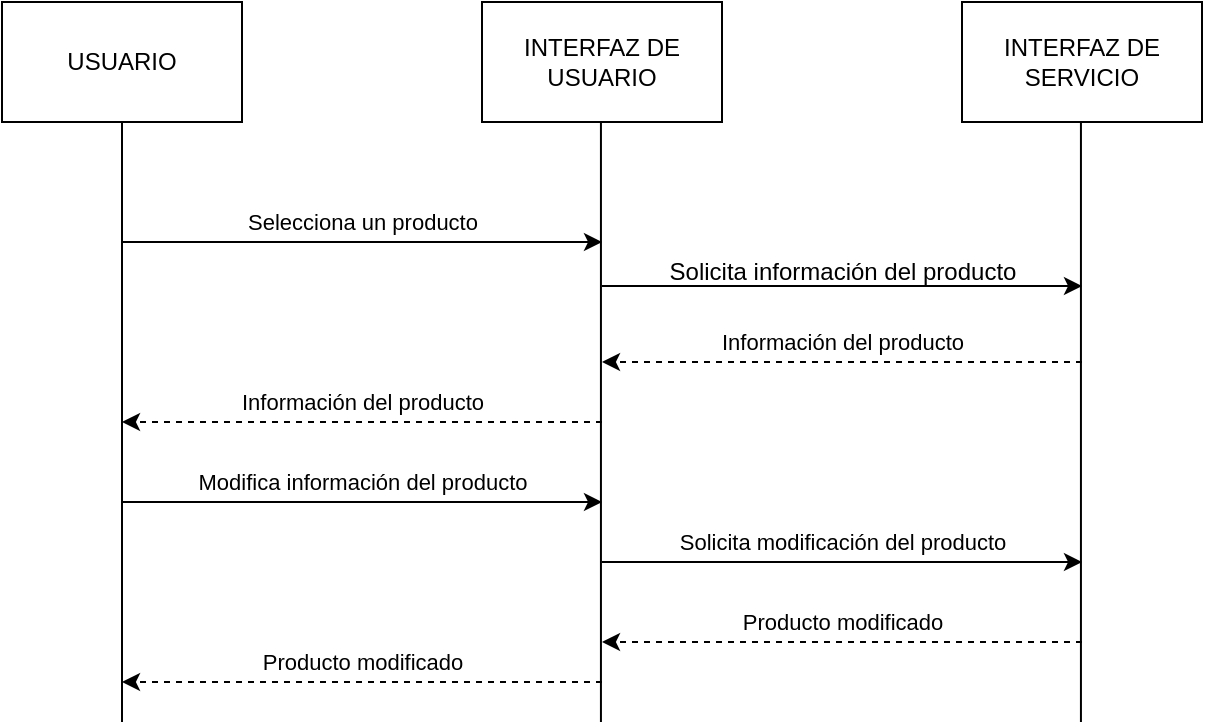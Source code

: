 <mxfile version="25.0.3">
  <diagram name="Página-1" id="B7a7cyluYTpaYuW3HPgA">
    <mxGraphModel dx="794" dy="492" grid="1" gridSize="10" guides="1" tooltips="1" connect="1" arrows="1" fold="1" page="1" pageScale="1" pageWidth="827" pageHeight="1169" math="0" shadow="0">
      <root>
        <mxCell id="0" />
        <mxCell id="1" parent="0" />
        <mxCell id="sHbCMvUaTckDLu6cAx31-1" value="USUARIO" style="rounded=0;whiteSpace=wrap;html=1;" parent="1" vertex="1">
          <mxGeometry x="120" y="240" width="120" height="60" as="geometry" />
        </mxCell>
        <mxCell id="sHbCMvUaTckDLu6cAx31-2" value="INTERFAZ DE USUARIO" style="rounded=0;whiteSpace=wrap;html=1;" parent="1" vertex="1">
          <mxGeometry x="360" y="240" width="120" height="60" as="geometry" />
        </mxCell>
        <mxCell id="sHbCMvUaTckDLu6cAx31-3" value="INTERFAZ DE SERVICIO" style="rounded=0;whiteSpace=wrap;html=1;" parent="1" vertex="1">
          <mxGeometry x="600" y="240" width="120" height="60" as="geometry" />
        </mxCell>
        <mxCell id="sHbCMvUaTckDLu6cAx31-4" value="" style="endArrow=none;html=1;rounded=0;" parent="1" edge="1">
          <mxGeometry width="50" height="50" relative="1" as="geometry">
            <mxPoint x="180" y="600" as="sourcePoint" />
            <mxPoint x="180" y="300" as="targetPoint" />
          </mxGeometry>
        </mxCell>
        <mxCell id="sHbCMvUaTckDLu6cAx31-6" value="" style="endArrow=none;html=1;rounded=0;" parent="1" edge="1">
          <mxGeometry width="50" height="50" relative="1" as="geometry">
            <mxPoint x="419.47" y="600" as="sourcePoint" />
            <mxPoint x="419.47" y="300" as="targetPoint" />
          </mxGeometry>
        </mxCell>
        <mxCell id="sHbCMvUaTckDLu6cAx31-7" value="" style="endArrow=none;html=1;rounded=0;" parent="1" edge="1">
          <mxGeometry width="50" height="50" relative="1" as="geometry">
            <mxPoint x="659.47" y="600" as="sourcePoint" />
            <mxPoint x="659.47" y="300" as="targetPoint" />
          </mxGeometry>
        </mxCell>
        <mxCell id="sHbCMvUaTckDLu6cAx31-8" value="" style="endArrow=classic;html=1;rounded=0;" parent="1" edge="1">
          <mxGeometry width="50" height="50" relative="1" as="geometry">
            <mxPoint x="180" y="360" as="sourcePoint" />
            <mxPoint x="420" y="360" as="targetPoint" />
          </mxGeometry>
        </mxCell>
        <mxCell id="sHbCMvUaTckDLu6cAx31-11" value="Selecciona un producto" style="edgeLabel;html=1;align=center;verticalAlign=middle;resizable=0;points=[];" parent="sHbCMvUaTckDLu6cAx31-8" vertex="1" connectable="0">
          <mxGeometry x="-0.203" y="-4" relative="1" as="geometry">
            <mxPoint x="24" y="-14" as="offset" />
          </mxGeometry>
        </mxCell>
        <mxCell id="sHbCMvUaTckDLu6cAx31-9" value="" style="endArrow=classic;html=1;rounded=0;dashed=1;" parent="1" edge="1">
          <mxGeometry width="50" height="50" relative="1" as="geometry">
            <mxPoint x="420" y="450" as="sourcePoint" />
            <mxPoint x="180" y="450" as="targetPoint" />
          </mxGeometry>
        </mxCell>
        <mxCell id="sHbCMvUaTckDLu6cAx31-10" value="Información del producto" style="edgeLabel;html=1;align=center;verticalAlign=middle;resizable=0;points=[];" parent="sHbCMvUaTckDLu6cAx31-9" vertex="1" connectable="0">
          <mxGeometry x="0.098" y="-4" relative="1" as="geometry">
            <mxPoint x="12" y="-6" as="offset" />
          </mxGeometry>
        </mxCell>
        <mxCell id="sHbCMvUaTckDLu6cAx31-15" value="" style="endArrow=classic;html=1;rounded=0;" parent="1" edge="1">
          <mxGeometry width="50" height="50" relative="1" as="geometry">
            <mxPoint x="420" y="382" as="sourcePoint" />
            <mxPoint x="660" y="382" as="targetPoint" />
          </mxGeometry>
        </mxCell>
        <mxCell id="sHbCMvUaTckDLu6cAx31-16" value="Solicita información del producto" style="text;html=1;align=center;verticalAlign=middle;resizable=0;points=[];autosize=1;strokeColor=none;fillColor=none;" parent="1" vertex="1">
          <mxGeometry x="440" y="360" width="200" height="30" as="geometry" />
        </mxCell>
        <mxCell id="4Ejre3VK2XZB8qYn7l38-1" value="" style="endArrow=classic;html=1;rounded=0;dashed=1;" parent="1" edge="1">
          <mxGeometry width="50" height="50" relative="1" as="geometry">
            <mxPoint x="660" y="420" as="sourcePoint" />
            <mxPoint x="420" y="420" as="targetPoint" />
          </mxGeometry>
        </mxCell>
        <mxCell id="4Ejre3VK2XZB8qYn7l38-2" value="Información del producto" style="edgeLabel;html=1;align=center;verticalAlign=middle;resizable=0;points=[];" parent="4Ejre3VK2XZB8qYn7l38-1" vertex="1" connectable="0">
          <mxGeometry x="0.098" y="-4" relative="1" as="geometry">
            <mxPoint x="12" y="-6" as="offset" />
          </mxGeometry>
        </mxCell>
        <mxCell id="cko_aoPTFxlg4dXHS4gO-1" value="" style="endArrow=classic;html=1;rounded=0;" edge="1" parent="1">
          <mxGeometry width="50" height="50" relative="1" as="geometry">
            <mxPoint x="180" y="490" as="sourcePoint" />
            <mxPoint x="420" y="490" as="targetPoint" />
          </mxGeometry>
        </mxCell>
        <mxCell id="cko_aoPTFxlg4dXHS4gO-2" value="Modifica información del producto" style="edgeLabel;html=1;align=center;verticalAlign=middle;resizable=0;points=[];" vertex="1" connectable="0" parent="1">
          <mxGeometry x="300" y="480" as="geometry" />
        </mxCell>
        <mxCell id="cko_aoPTFxlg4dXHS4gO-3" value="" style="endArrow=classic;html=1;rounded=0;" edge="1" parent="1">
          <mxGeometry width="50" height="50" relative="1" as="geometry">
            <mxPoint x="420" y="520" as="sourcePoint" />
            <mxPoint x="660" y="520" as="targetPoint" />
          </mxGeometry>
        </mxCell>
        <mxCell id="cko_aoPTFxlg4dXHS4gO-4" value="Solicita modificación del producto" style="edgeLabel;html=1;align=center;verticalAlign=middle;resizable=0;points=[];" vertex="1" connectable="0" parent="1">
          <mxGeometry x="540" y="510" as="geometry" />
        </mxCell>
        <mxCell id="cko_aoPTFxlg4dXHS4gO-5" value="" style="endArrow=classic;html=1;rounded=0;dashed=1;" edge="1" parent="1">
          <mxGeometry width="50" height="50" relative="1" as="geometry">
            <mxPoint x="660" y="560" as="sourcePoint" />
            <mxPoint x="420" y="560" as="targetPoint" />
          </mxGeometry>
        </mxCell>
        <mxCell id="cko_aoPTFxlg4dXHS4gO-6" value="Producto modificado" style="edgeLabel;html=1;align=center;verticalAlign=middle;resizable=0;points=[];" vertex="1" connectable="0" parent="cko_aoPTFxlg4dXHS4gO-5">
          <mxGeometry x="0.098" y="-4" relative="1" as="geometry">
            <mxPoint x="12" y="-6" as="offset" />
          </mxGeometry>
        </mxCell>
        <mxCell id="cko_aoPTFxlg4dXHS4gO-7" value="" style="endArrow=classic;html=1;rounded=0;dashed=1;" edge="1" parent="1">
          <mxGeometry width="50" height="50" relative="1" as="geometry">
            <mxPoint x="420" y="580" as="sourcePoint" />
            <mxPoint x="180" y="580" as="targetPoint" />
          </mxGeometry>
        </mxCell>
        <mxCell id="cko_aoPTFxlg4dXHS4gO-8" value="Producto modificado" style="edgeLabel;html=1;align=center;verticalAlign=middle;resizable=0;points=[];" vertex="1" connectable="0" parent="cko_aoPTFxlg4dXHS4gO-7">
          <mxGeometry x="0.098" y="-4" relative="1" as="geometry">
            <mxPoint x="12" y="-6" as="offset" />
          </mxGeometry>
        </mxCell>
      </root>
    </mxGraphModel>
  </diagram>
</mxfile>
